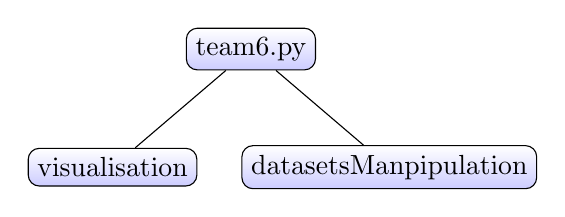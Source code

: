 \begin{tikzpicture}[sibling distance=10em,
  every node/.style = {shape=rectangle, rounded corners,
    draw, align=center,
    top color=white, bottom color=blue!20}]]
  \node {team6.py}
    child { node {visualisation} }
    child { node {datasetsManpipulation} };
\end{tikzpicture}